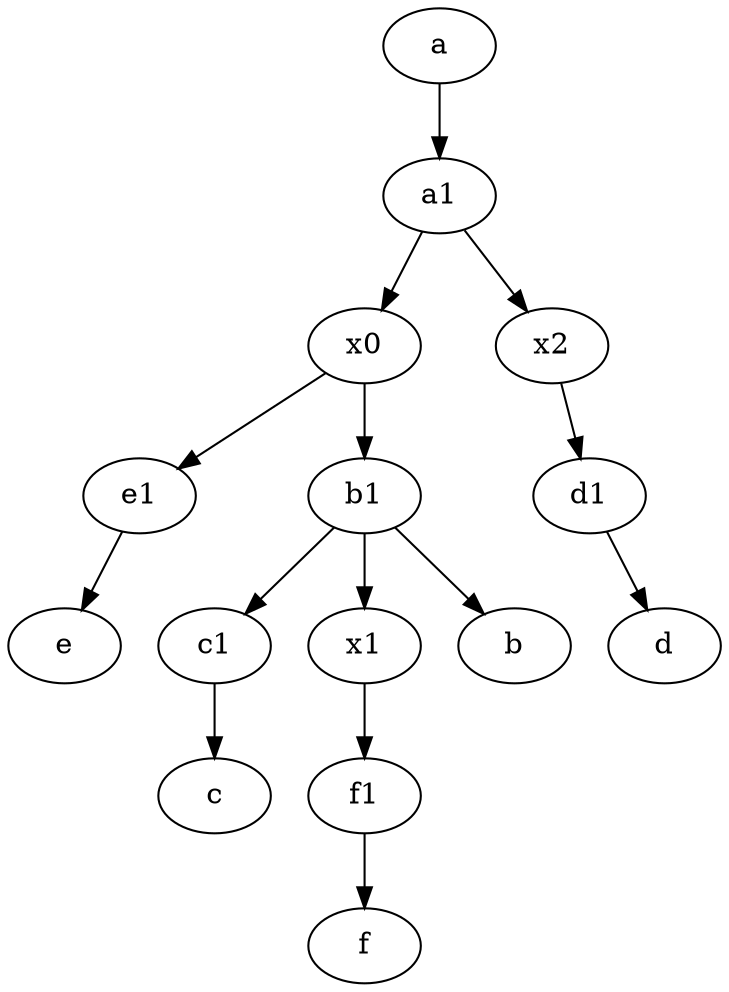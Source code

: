 digraph  {
	x0;
	c1 [pos="30,15!"];
	a1 [pos="40,15!"];
	x2;
	x1;
	f1;
	e1 [pos="25,45!"];
	a [pos="40,10!"];
	d1 [pos="25,30!"];
	b1 [pos="45,20!"];
	x0 -> b1;
	a1 -> x2;
	b1 -> c1;
	f1 -> f;
	x0 -> e1;
	b1 -> x1;
	b1 -> b;
	x2 -> d1;
	x1 -> f1;
	c1 -> c;
	a -> a1;
	e1 -> e;
	d1 -> d;
	a1 -> x0;

	}